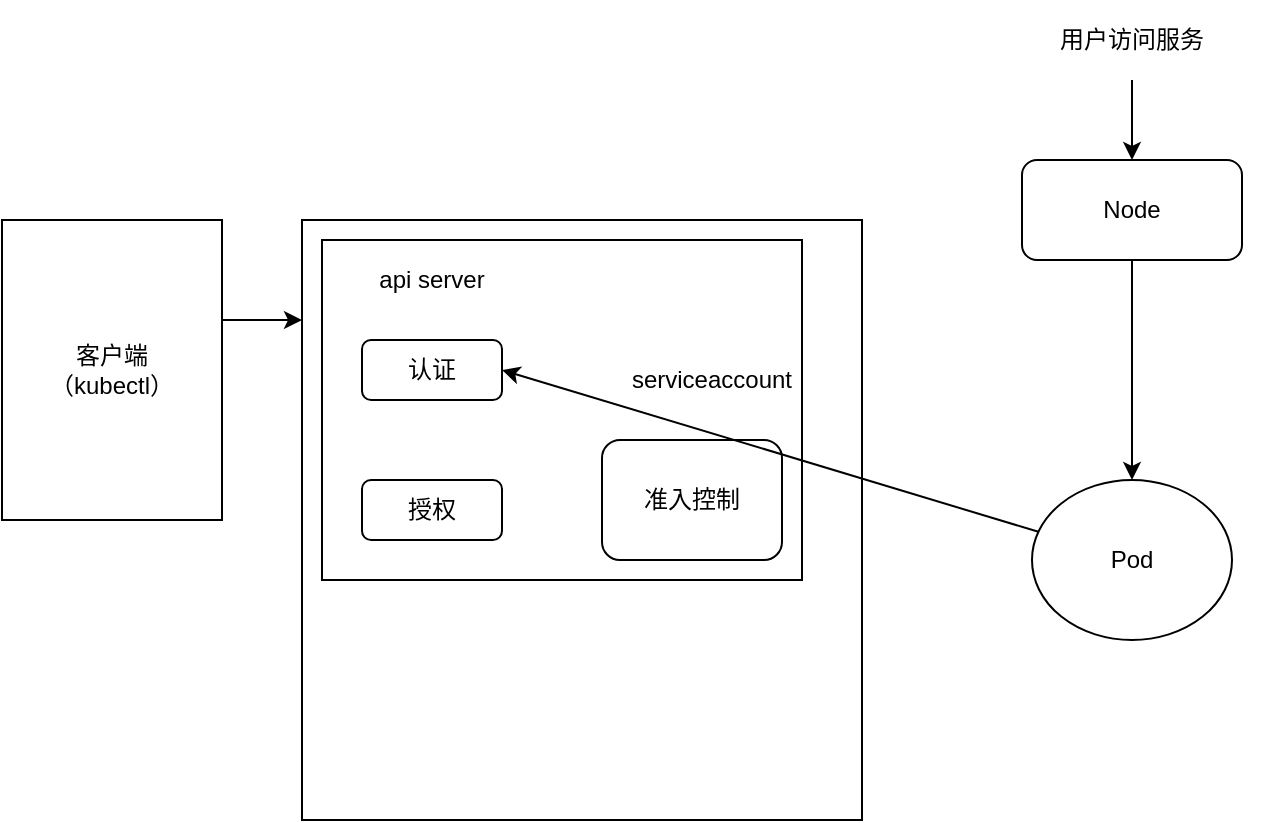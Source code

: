 <mxfile version="12.6.5" type="device"><diagram id="_usLkKo5hMTfsq1frV98" name="Page-1"><mxGraphModel dx="1550" dy="4195" grid="1" gridSize="10" guides="1" tooltips="1" connect="1" arrows="1" fold="1" page="1" pageScale="1" pageWidth="2339" pageHeight="3300" math="0" shadow="0"><root><mxCell id="0"/><mxCell id="1" parent="0"/><mxCell id="HGgTF5mE4lVgqFk176vt-1" value="客户端&lt;br&gt;（kubectl）" style="rounded=0;whiteSpace=wrap;html=1;" vertex="1" parent="1"><mxGeometry x="230" y="80" width="110" height="150" as="geometry"/></mxCell><mxCell id="HGgTF5mE4lVgqFk176vt-2" value="" style="rounded=0;whiteSpace=wrap;html=1;" vertex="1" parent="1"><mxGeometry x="380" y="80" width="280" height="300" as="geometry"/></mxCell><mxCell id="HGgTF5mE4lVgqFk176vt-3" value="" style="rounded=0;whiteSpace=wrap;html=1;" vertex="1" parent="1"><mxGeometry x="390" y="90" width="240" height="170" as="geometry"/></mxCell><mxCell id="HGgTF5mE4lVgqFk176vt-4" value="api server" style="text;html=1;strokeColor=none;fillColor=none;align=center;verticalAlign=middle;whiteSpace=wrap;rounded=0;" vertex="1" parent="1"><mxGeometry x="400" y="100" width="90" height="20" as="geometry"/></mxCell><mxCell id="HGgTF5mE4lVgqFk176vt-5" value="认证" style="rounded=1;whiteSpace=wrap;html=1;" vertex="1" parent="1"><mxGeometry x="410" y="140" width="70" height="30" as="geometry"/></mxCell><mxCell id="HGgTF5mE4lVgqFk176vt-6" value="授权" style="rounded=1;whiteSpace=wrap;html=1;" vertex="1" parent="1"><mxGeometry x="410" y="210" width="70" height="30" as="geometry"/></mxCell><mxCell id="HGgTF5mE4lVgqFk176vt-7" value="准入控制" style="rounded=1;whiteSpace=wrap;html=1;" vertex="1" parent="1"><mxGeometry x="530" y="190" width="90" height="60" as="geometry"/></mxCell><mxCell id="HGgTF5mE4lVgqFk176vt-8" value="" style="endArrow=classic;html=1;" edge="1" parent="1"><mxGeometry width="50" height="50" relative="1" as="geometry"><mxPoint x="340" y="130" as="sourcePoint"/><mxPoint x="380" y="130" as="targetPoint"/></mxGeometry></mxCell><mxCell id="HGgTF5mE4lVgqFk176vt-13" style="edgeStyle=orthogonalEdgeStyle;rounded=0;orthogonalLoop=1;jettySize=auto;html=1;" edge="1" parent="1" source="HGgTF5mE4lVgqFk176vt-9" target="HGgTF5mE4lVgqFk176vt-12"><mxGeometry relative="1" as="geometry"/></mxCell><mxCell id="HGgTF5mE4lVgqFk176vt-9" value="Node" style="rounded=1;whiteSpace=wrap;html=1;" vertex="1" parent="1"><mxGeometry x="740" y="50" width="110" height="50" as="geometry"/></mxCell><mxCell id="HGgTF5mE4lVgqFk176vt-11" style="edgeStyle=orthogonalEdgeStyle;rounded=0;orthogonalLoop=1;jettySize=auto;html=1;" edge="1" parent="1" source="HGgTF5mE4lVgqFk176vt-10" target="HGgTF5mE4lVgqFk176vt-9"><mxGeometry relative="1" as="geometry"/></mxCell><mxCell id="HGgTF5mE4lVgqFk176vt-10" value="用户访问服务" style="text;html=1;strokeColor=none;fillColor=none;align=center;verticalAlign=middle;whiteSpace=wrap;rounded=0;" vertex="1" parent="1"><mxGeometry x="720" y="-30" width="150" height="40" as="geometry"/></mxCell><mxCell id="HGgTF5mE4lVgqFk176vt-14" style="rounded=0;orthogonalLoop=1;jettySize=auto;html=1;entryX=1;entryY=0.5;entryDx=0;entryDy=0;" edge="1" parent="1" source="HGgTF5mE4lVgqFk176vt-12" target="HGgTF5mE4lVgqFk176vt-5"><mxGeometry relative="1" as="geometry"/></mxCell><mxCell id="HGgTF5mE4lVgqFk176vt-12" value="Pod" style="ellipse;whiteSpace=wrap;html=1;" vertex="1" parent="1"><mxGeometry x="745" y="210" width="100" height="80" as="geometry"/></mxCell><mxCell id="HGgTF5mE4lVgqFk176vt-15" value="serviceaccount" style="text;html=1;strokeColor=none;fillColor=none;align=center;verticalAlign=middle;whiteSpace=wrap;rounded=0;" vertex="1" parent="1"><mxGeometry x="500" y="150" width="170" height="20" as="geometry"/></mxCell></root></mxGraphModel></diagram></mxfile>